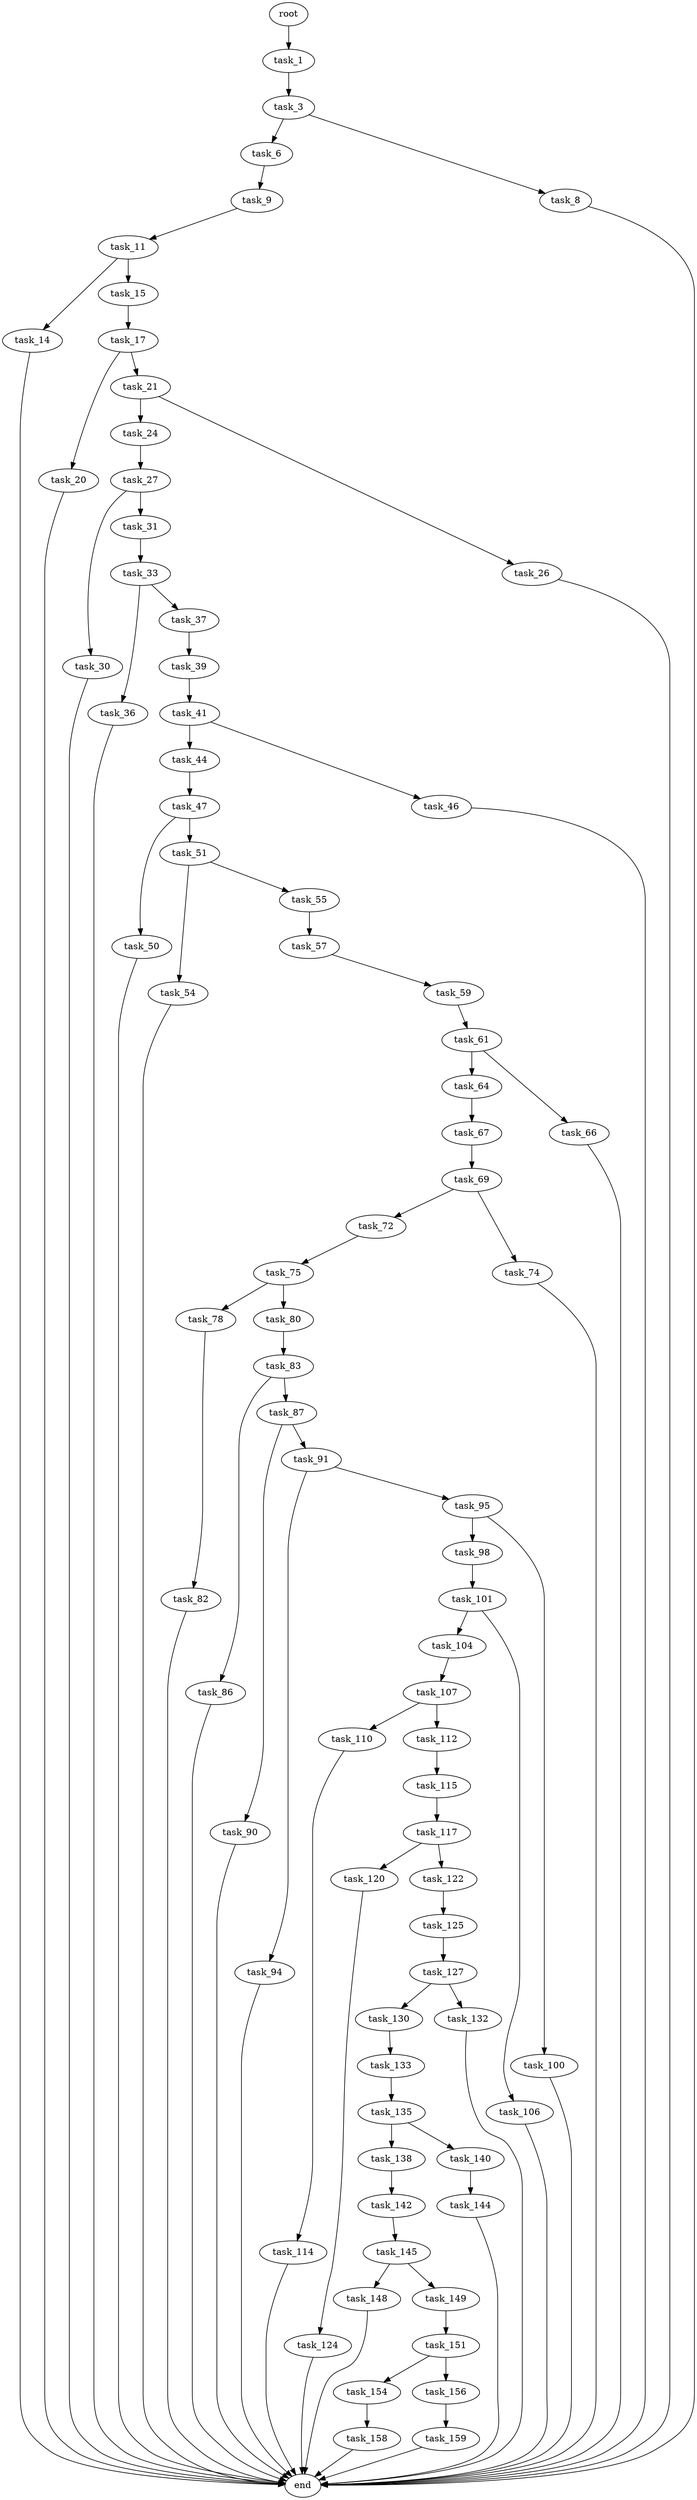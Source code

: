 digraph G {
  root [size="0.000000"];
  task_1 [size="782757789696.000000"];
  task_3 [size="431011617579.000000"];
  task_6 [size="146713604165.000000"];
  task_8 [size="30329025548.000000"];
  task_9 [size="231928233984.000000"];
  task_11 [size="2431642824.000000"];
  task_14 [size="2816017471.000000"];
  task_15 [size="12530574705.000000"];
  task_17 [size="1124472259.000000"];
  task_20 [size="4592337176.000000"];
  task_21 [size="134217728000.000000"];
  task_24 [size="28991029248.000000"];
  task_26 [size="651552443.000000"];
  task_27 [size="49197500749.000000"];
  task_30 [size="549755813888.000000"];
  task_31 [size="30098802140.000000"];
  task_33 [size="18337474204.000000"];
  task_36 [size="231928233984.000000"];
  task_37 [size="56814750796.000000"];
  task_39 [size="2468964342.000000"];
  task_41 [size="398112202369.000000"];
  task_44 [size="17852244922.000000"];
  task_46 [size="31145319030.000000"];
  task_47 [size="15619857867.000000"];
  task_50 [size="274361168134.000000"];
  task_51 [size="12142141955.000000"];
  task_54 [size="1073741824000.000000"];
  task_55 [size="36158763813.000000"];
  task_57 [size="8589934592.000000"];
  task_59 [size="2568986863.000000"];
  task_61 [size="583890393601.000000"];
  task_64 [size="8589934592.000000"];
  task_66 [size="231928233984.000000"];
  task_67 [size="123380844829.000000"];
  task_69 [size="477884929925.000000"];
  task_72 [size="2184962258.000000"];
  task_74 [size="136205942416.000000"];
  task_75 [size="909287558.000000"];
  task_78 [size="320606764206.000000"];
  task_80 [size="549755813888.000000"];
  task_82 [size="134217728000.000000"];
  task_83 [size="179342079112.000000"];
  task_86 [size="187103063958.000000"];
  task_87 [size="190225730276.000000"];
  task_90 [size="782757789696.000000"];
  task_91 [size="1073741824000.000000"];
  task_94 [size="196189057212.000000"];
  task_95 [size="632310612765.000000"];
  task_98 [size="27487331938.000000"];
  task_100 [size="549755813888.000000"];
  task_101 [size="68719476736.000000"];
  task_104 [size="364486706796.000000"];
  task_106 [size="535594115949.000000"];
  task_107 [size="727585399391.000000"];
  task_110 [size="1073741824000.000000"];
  task_112 [size="6241654824.000000"];
  task_114 [size="402911408126.000000"];
  task_115 [size="68719476736.000000"];
  task_117 [size="549755813888.000000"];
  task_120 [size="969400981.000000"];
  task_122 [size="19005091547.000000"];
  task_124 [size="8589934592.000000"];
  task_125 [size="8700481446.000000"];
  task_127 [size="1138143651173.000000"];
  task_130 [size="138885990028.000000"];
  task_132 [size="8312930447.000000"];
  task_133 [size="1379365368815.000000"];
  task_135 [size="233190433067.000000"];
  task_138 [size="202705026536.000000"];
  task_140 [size="20723488884.000000"];
  task_142 [size="996740936960.000000"];
  task_144 [size="6493436631.000000"];
  task_145 [size="3879480974.000000"];
  task_148 [size="1073741824000.000000"];
  task_149 [size="143585305890.000000"];
  task_151 [size="8589934592.000000"];
  task_154 [size="549755813888.000000"];
  task_156 [size="329389967303.000000"];
  task_158 [size="8589934592.000000"];
  task_159 [size="62466860429.000000"];
  end [size="0.000000"];

  root -> task_1 [size="1.000000"];
  task_1 -> task_3 [size="679477248.000000"];
  task_3 -> task_6 [size="838860800.000000"];
  task_3 -> task_8 [size="838860800.000000"];
  task_6 -> task_9 [size="536870912.000000"];
  task_8 -> end [size="1.000000"];
  task_9 -> task_11 [size="301989888.000000"];
  task_11 -> task_14 [size="75497472.000000"];
  task_11 -> task_15 [size="75497472.000000"];
  task_14 -> end [size="1.000000"];
  task_15 -> task_17 [size="301989888.000000"];
  task_17 -> task_20 [size="33554432.000000"];
  task_17 -> task_21 [size="33554432.000000"];
  task_20 -> end [size="1.000000"];
  task_21 -> task_24 [size="209715200.000000"];
  task_21 -> task_26 [size="209715200.000000"];
  task_24 -> task_27 [size="75497472.000000"];
  task_26 -> end [size="1.000000"];
  task_27 -> task_30 [size="75497472.000000"];
  task_27 -> task_31 [size="75497472.000000"];
  task_30 -> end [size="1.000000"];
  task_31 -> task_33 [size="536870912.000000"];
  task_33 -> task_36 [size="536870912.000000"];
  task_33 -> task_37 [size="536870912.000000"];
  task_36 -> end [size="1.000000"];
  task_37 -> task_39 [size="209715200.000000"];
  task_39 -> task_41 [size="75497472.000000"];
  task_41 -> task_44 [size="411041792.000000"];
  task_41 -> task_46 [size="411041792.000000"];
  task_44 -> task_47 [size="301989888.000000"];
  task_46 -> end [size="1.000000"];
  task_47 -> task_50 [size="301989888.000000"];
  task_47 -> task_51 [size="301989888.000000"];
  task_50 -> end [size="1.000000"];
  task_51 -> task_54 [size="679477248.000000"];
  task_51 -> task_55 [size="679477248.000000"];
  task_54 -> end [size="1.000000"];
  task_55 -> task_57 [size="33554432.000000"];
  task_57 -> task_59 [size="33554432.000000"];
  task_59 -> task_61 [size="75497472.000000"];
  task_61 -> task_64 [size="838860800.000000"];
  task_61 -> task_66 [size="838860800.000000"];
  task_64 -> task_67 [size="33554432.000000"];
  task_66 -> end [size="1.000000"];
  task_67 -> task_69 [size="134217728.000000"];
  task_69 -> task_72 [size="301989888.000000"];
  task_69 -> task_74 [size="301989888.000000"];
  task_72 -> task_75 [size="209715200.000000"];
  task_74 -> end [size="1.000000"];
  task_75 -> task_78 [size="75497472.000000"];
  task_75 -> task_80 [size="75497472.000000"];
  task_78 -> task_82 [size="301989888.000000"];
  task_80 -> task_83 [size="536870912.000000"];
  task_82 -> end [size="1.000000"];
  task_83 -> task_86 [size="209715200.000000"];
  task_83 -> task_87 [size="209715200.000000"];
  task_86 -> end [size="1.000000"];
  task_87 -> task_90 [size="134217728.000000"];
  task_87 -> task_91 [size="134217728.000000"];
  task_90 -> end [size="1.000000"];
  task_91 -> task_94 [size="838860800.000000"];
  task_91 -> task_95 [size="838860800.000000"];
  task_94 -> end [size="1.000000"];
  task_95 -> task_98 [size="838860800.000000"];
  task_95 -> task_100 [size="838860800.000000"];
  task_98 -> task_101 [size="679477248.000000"];
  task_100 -> end [size="1.000000"];
  task_101 -> task_104 [size="134217728.000000"];
  task_101 -> task_106 [size="134217728.000000"];
  task_104 -> task_107 [size="301989888.000000"];
  task_106 -> end [size="1.000000"];
  task_107 -> task_110 [size="679477248.000000"];
  task_107 -> task_112 [size="679477248.000000"];
  task_110 -> task_114 [size="838860800.000000"];
  task_112 -> task_115 [size="679477248.000000"];
  task_114 -> end [size="1.000000"];
  task_115 -> task_117 [size="134217728.000000"];
  task_117 -> task_120 [size="536870912.000000"];
  task_117 -> task_122 [size="536870912.000000"];
  task_120 -> task_124 [size="33554432.000000"];
  task_122 -> task_125 [size="301989888.000000"];
  task_124 -> end [size="1.000000"];
  task_125 -> task_127 [size="838860800.000000"];
  task_127 -> task_130 [size="679477248.000000"];
  task_127 -> task_132 [size="679477248.000000"];
  task_130 -> task_133 [size="411041792.000000"];
  task_132 -> end [size="1.000000"];
  task_133 -> task_135 [size="838860800.000000"];
  task_135 -> task_138 [size="301989888.000000"];
  task_135 -> task_140 [size="301989888.000000"];
  task_138 -> task_142 [size="209715200.000000"];
  task_140 -> task_144 [size="33554432.000000"];
  task_142 -> task_145 [size="838860800.000000"];
  task_144 -> end [size="1.000000"];
  task_145 -> task_148 [size="75497472.000000"];
  task_145 -> task_149 [size="75497472.000000"];
  task_148 -> end [size="1.000000"];
  task_149 -> task_151 [size="411041792.000000"];
  task_151 -> task_154 [size="33554432.000000"];
  task_151 -> task_156 [size="33554432.000000"];
  task_154 -> task_158 [size="536870912.000000"];
  task_156 -> task_159 [size="838860800.000000"];
  task_158 -> end [size="1.000000"];
  task_159 -> end [size="1.000000"];
}
